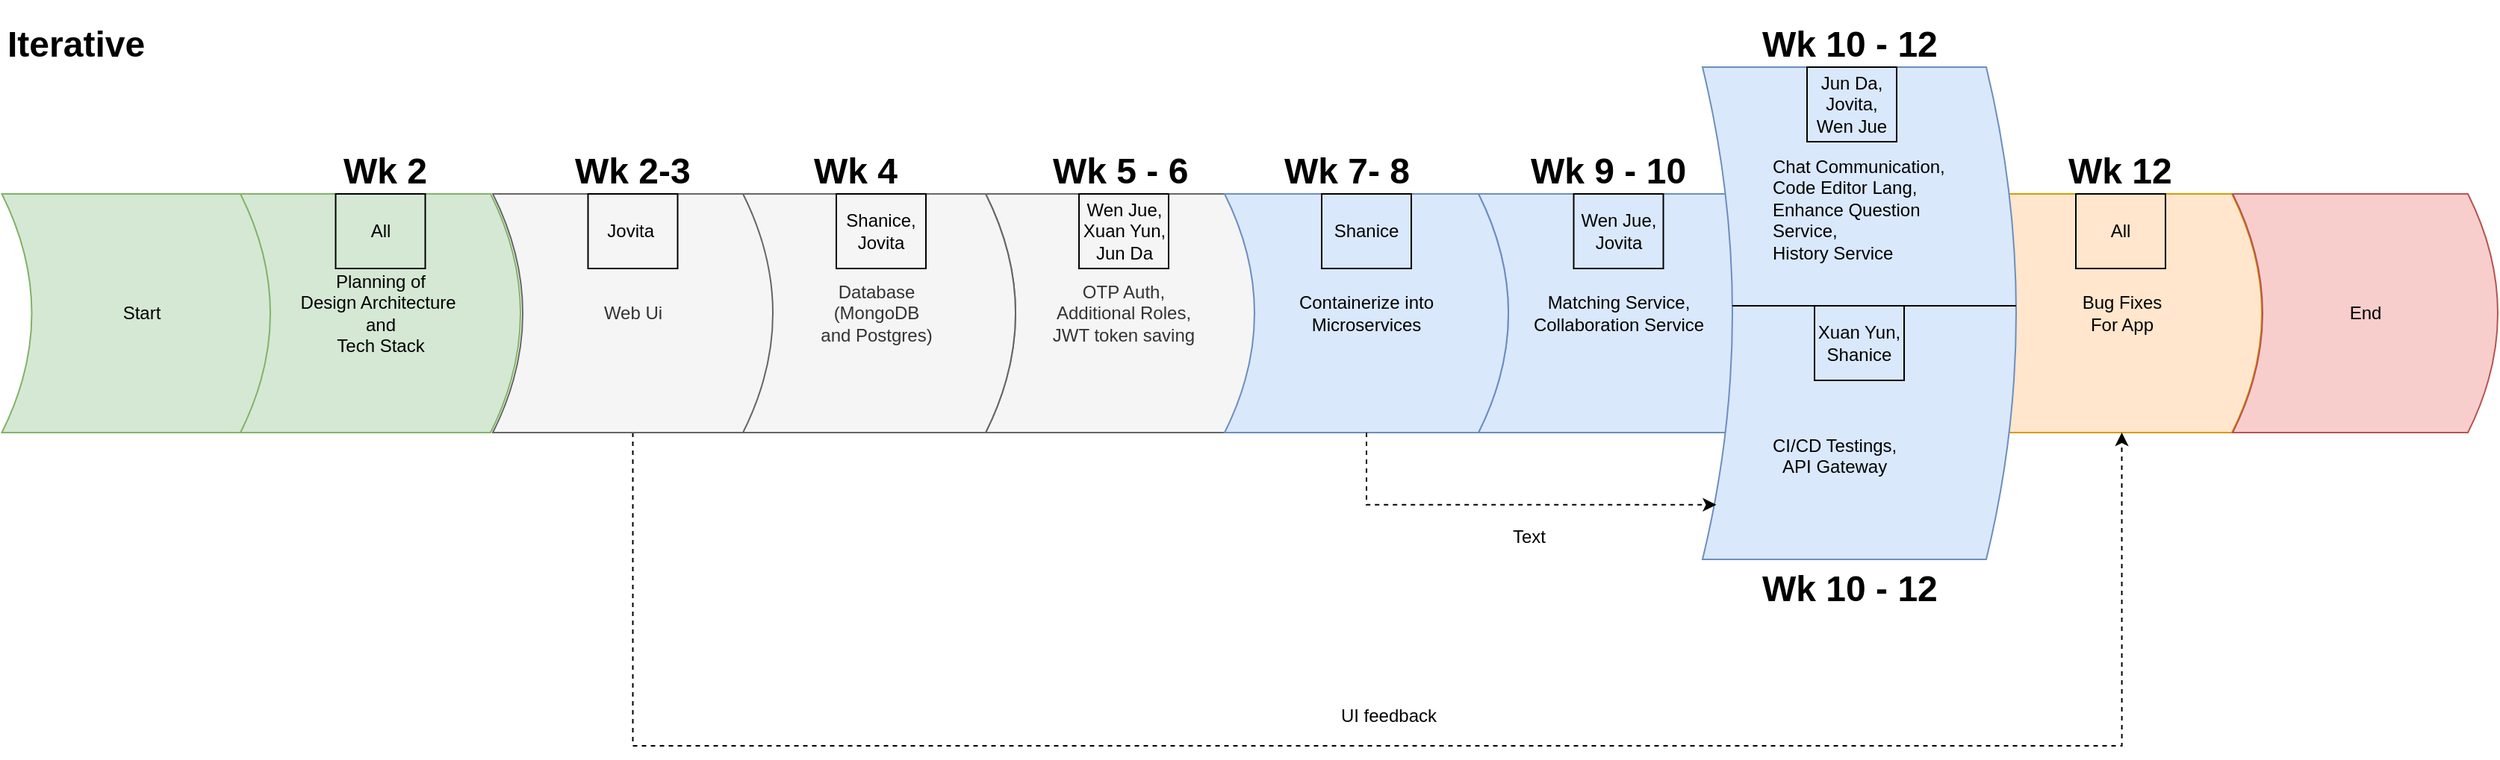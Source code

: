 <mxfile version="22.1.0" type="github">
  <diagram name="Page-1" id="80nqQ44Cof5NbJmEGg_A">
    <mxGraphModel dx="1900" dy="542" grid="1" gridSize="10" guides="1" tooltips="1" connect="1" arrows="1" fold="1" page="1" pageScale="1" pageWidth="850" pageHeight="1100" math="0" shadow="0">
      <root>
        <mxCell id="0" />
        <mxCell id="1" parent="0" />
        <mxCell id="G8VuwQCp07MFnge5ML-9-33" value="Bug Fixes&lt;br&gt;For App" style="shape=dataStorage;whiteSpace=wrap;html=1;fixedSize=1;flipH=1;fillColor=#ffe6cc;strokeColor=#d79b00;" vertex="1" parent="1">
          <mxGeometry x="877" y="200" width="187.5" height="160" as="geometry" />
        </mxCell>
        <mxCell id="G8VuwQCp07MFnge5ML-9-31" value="Matching Service,&lt;br style=&quot;border-color: var(--border-color);&quot;&gt;&lt;span style=&quot;border-color: var(--border-color);&quot;&gt;Collaboration Service&lt;/span&gt;" style="shape=dataStorage;whiteSpace=wrap;html=1;fixedSize=1;flipH=1;fillColor=#dae8fc;strokeColor=#6c8ebf;" vertex="1" parent="1">
          <mxGeometry x="540" y="200" width="187.5" height="160" as="geometry" />
        </mxCell>
        <mxCell id="G8VuwQCp07MFnge5ML-9-14" value="OTP Auth,&lt;br&gt;Additional Roles,&lt;br&gt;JWT token saving" style="shape=dataStorage;whiteSpace=wrap;html=1;fixedSize=1;flipH=1;fillColor=#f5f5f5;fontColor=#333333;strokeColor=#666666;" vertex="1" parent="1">
          <mxGeometry x="210" y="200" width="185" height="160" as="geometry" />
        </mxCell>
        <mxCell id="G8VuwQCp07MFnge5ML-9-15" value="Containerize into&lt;br&gt;Microservices" style="shape=dataStorage;whiteSpace=wrap;html=1;fixedSize=1;flipH=1;fillColor=#dae8fc;strokeColor=#6c8ebf;" vertex="1" parent="1">
          <mxGeometry x="370" y="200" width="190" height="160" as="geometry" />
        </mxCell>
        <mxCell id="G8VuwQCp07MFnge5ML-9-16" value="" style="shape=dataStorage;whiteSpace=wrap;html=1;fixedSize=1;flipH=1;size=20;fillColor=#dae8fc;strokeColor=#6c8ebf;" vertex="1" parent="1">
          <mxGeometry x="690" y="115" width="210" height="330" as="geometry" />
        </mxCell>
        <mxCell id="G8VuwQCp07MFnge5ML-9-20" value="UI feedback" style="text;html=1;strokeColor=none;fillColor=none;align=center;verticalAlign=middle;whiteSpace=wrap;rounded=0;" vertex="1" parent="1">
          <mxGeometry x="435" y="535" width="90" height="30" as="geometry" />
        </mxCell>
        <mxCell id="G8VuwQCp07MFnge5ML-9-13" value="Database&lt;br&gt;(MongoDB &lt;br&gt;and Postgres)" style="shape=dataStorage;whiteSpace=wrap;html=1;fixedSize=1;flipH=1;fillColor=#f5f5f5;fontColor=#333333;strokeColor=#666666;" vertex="1" parent="1">
          <mxGeometry x="42.5" y="200" width="187.5" height="160" as="geometry" />
        </mxCell>
        <mxCell id="G8VuwQCp07MFnge5ML-9-48" style="edgeStyle=orthogonalEdgeStyle;rounded=0;orthogonalLoop=1;jettySize=auto;html=1;entryX=0.5;entryY=1;entryDx=0;entryDy=0;dashed=1;" edge="1" parent="1" source="G8VuwQCp07MFnge5ML-9-7" target="G8VuwQCp07MFnge5ML-9-33">
          <mxGeometry relative="1" as="geometry">
            <Array as="points">
              <mxPoint x="-26" y="570" />
              <mxPoint x="971" y="570" />
            </Array>
          </mxGeometry>
        </mxCell>
        <mxCell id="G8VuwQCp07MFnge5ML-9-7" value="Web Ui" style="shape=dataStorage;whiteSpace=wrap;html=1;fixedSize=1;flipH=1;fillColor=#f5f5f5;fontColor=#333333;strokeColor=#666666;" vertex="1" parent="1">
          <mxGeometry x="-120" y="200" width="187.5" height="160" as="geometry" />
        </mxCell>
        <mxCell id="G8VuwQCp07MFnge5ML-9-23" value="Jovita&amp;nbsp;" style="text;html=1;strokeColor=default;fillColor=none;align=center;verticalAlign=middle;whiteSpace=wrap;rounded=0;" vertex="1" parent="1">
          <mxGeometry x="-56.25" y="200" width="60" height="50" as="geometry" />
        </mxCell>
        <mxCell id="G8VuwQCp07MFnge5ML-9-22" value="Shanice,&lt;br&gt;Jovita" style="text;html=1;strokeColor=default;fillColor=none;align=center;verticalAlign=middle;whiteSpace=wrap;rounded=0;" vertex="1" parent="1">
          <mxGeometry x="110" y="200" width="60" height="50" as="geometry" />
        </mxCell>
        <mxCell id="G8VuwQCp07MFnge5ML-9-24" value="Wen Jue,&lt;br&gt;Xuan Yun,&lt;br&gt;Jun Da" style="text;html=1;strokeColor=default;fillColor=none;align=center;verticalAlign=middle;whiteSpace=wrap;rounded=0;" vertex="1" parent="1">
          <mxGeometry x="272.5" y="200" width="60" height="50" as="geometry" />
        </mxCell>
        <mxCell id="G8VuwQCp07MFnge5ML-9-25" value="Shanice" style="text;html=1;strokeColor=default;fillColor=none;align=center;verticalAlign=middle;whiteSpace=wrap;rounded=0;" vertex="1" parent="1">
          <mxGeometry x="435" y="200" width="60" height="50" as="geometry" />
        </mxCell>
        <mxCell id="G8VuwQCp07MFnge5ML-9-26" value="Jun Da,&lt;br style=&quot;border-color: var(--border-color);&quot;&gt;Jovita,&lt;br style=&quot;border-color: var(--border-color);&quot;&gt;Wen Jue" style="text;html=1;strokeColor=default;fillColor=none;align=center;verticalAlign=middle;whiteSpace=wrap;rounded=0;" vertex="1" parent="1">
          <mxGeometry x="760" y="115" width="60" height="50" as="geometry" />
        </mxCell>
        <mxCell id="G8VuwQCp07MFnge5ML-9-27" value="Xuan Yun,&lt;br&gt;Shanice" style="text;html=1;strokeColor=default;fillColor=none;align=center;verticalAlign=middle;whiteSpace=wrap;rounded=0;" vertex="1" parent="1">
          <mxGeometry x="765" y="275" width="60" height="50" as="geometry" />
        </mxCell>
        <mxCell id="G8VuwQCp07MFnge5ML-9-28" value="" style="endArrow=none;html=1;rounded=0;entryX=1;entryY=0.5;entryDx=0;entryDy=0;startSize=6;endSize=6;" edge="1" parent="1">
          <mxGeometry width="50" height="50" relative="1" as="geometry">
            <mxPoint x="710" y="275" as="sourcePoint" />
            <mxPoint x="900" y="275" as="targetPoint" />
          </mxGeometry>
        </mxCell>
        <mxCell id="G8VuwQCp07MFnge5ML-9-29" value="Chat Communication,&lt;br style=&quot;border-color: var(--border-color); text-align: center;&quot;&gt;&lt;span style=&quot;text-align: center;&quot;&gt;Code Editor Lang,&lt;/span&gt;&lt;br style=&quot;border-color: var(--border-color); text-align: center;&quot;&gt;&lt;span style=&quot;text-align: center;&quot;&gt;Enhance Question Service,&lt;/span&gt;&lt;br style=&quot;border-color: var(--border-color); text-align: center;&quot;&gt;&lt;span style=&quot;text-align: center;&quot;&gt;History Service&lt;/span&gt;" style="text;whiteSpace=wrap;html=1;" vertex="1" parent="1">
          <mxGeometry x="735" y="168" width="120" height="50" as="geometry" />
        </mxCell>
        <mxCell id="G8VuwQCp07MFnge5ML-9-30" value="&lt;div style=&quot;text-align: center;&quot;&gt;&lt;span style=&quot;background-color: initial;&quot;&gt;CI/CD Testings,&lt;/span&gt;&lt;/div&gt;&lt;div style=&quot;text-align: center;&quot;&gt;&lt;span style=&quot;background-color: initial;&quot;&gt;API Gateway&lt;/span&gt;&lt;/div&gt;" style="text;whiteSpace=wrap;html=1;" vertex="1" parent="1">
          <mxGeometry x="735" y="355" width="120" height="50" as="geometry" />
        </mxCell>
        <mxCell id="G8VuwQCp07MFnge5ML-9-34" value="Start" style="shape=dataStorage;whiteSpace=wrap;html=1;fixedSize=1;flipH=1;fillColor=#d5e8d4;strokeColor=#82b366;" vertex="1" parent="1">
          <mxGeometry x="-448.75" y="200" width="187.5" height="160" as="geometry" />
        </mxCell>
        <mxCell id="G8VuwQCp07MFnge5ML-9-35" value="&lt;h1&gt;Wk 2-3&lt;/h1&gt;" style="text;html=1;strokeColor=none;fillColor=none;spacing=5;spacingTop=-20;whiteSpace=wrap;overflow=hidden;rounded=0;" vertex="1" parent="1">
          <mxGeometry x="-70" y="165" width="190" height="120" as="geometry" />
        </mxCell>
        <mxCell id="G8VuwQCp07MFnge5ML-9-36" value="&lt;h1&gt;Wk 4&lt;/h1&gt;" style="text;html=1;strokeColor=none;fillColor=none;spacing=5;spacingTop=-20;whiteSpace=wrap;overflow=hidden;rounded=0;" vertex="1" parent="1">
          <mxGeometry x="90" y="165" width="190" height="120" as="geometry" />
        </mxCell>
        <mxCell id="G8VuwQCp07MFnge5ML-9-37" value="&lt;h1&gt;Wk 5 - 6&lt;/h1&gt;" style="text;html=1;strokeColor=none;fillColor=none;spacing=5;spacingTop=-20;whiteSpace=wrap;overflow=hidden;rounded=0;" vertex="1" parent="1">
          <mxGeometry x="250" y="165" width="100" height="35" as="geometry" />
        </mxCell>
        <mxCell id="G8VuwQCp07MFnge5ML-9-38" value="&lt;h1&gt;Wk 7- 8&lt;/h1&gt;" style="text;html=1;strokeColor=none;fillColor=none;spacing=5;spacingTop=-20;whiteSpace=wrap;overflow=hidden;rounded=0;" vertex="1" parent="1">
          <mxGeometry x="405" y="165" width="190" height="120" as="geometry" />
        </mxCell>
        <mxCell id="G8VuwQCp07MFnge5ML-9-40" value="&lt;h1&gt;Wk 10 - 12&lt;/h1&gt;" style="text;html=1;strokeColor=none;fillColor=none;spacing=5;spacingTop=-20;whiteSpace=wrap;overflow=hidden;rounded=0;" vertex="1" parent="1">
          <mxGeometry x="725" y="80" width="130" height="35" as="geometry" />
        </mxCell>
        <mxCell id="G8VuwQCp07MFnge5ML-9-41" value="&lt;h1&gt;Wk 9 - 10&lt;/h1&gt;" style="text;html=1;strokeColor=none;fillColor=none;spacing=5;spacingTop=-20;whiteSpace=wrap;overflow=hidden;rounded=0;" vertex="1" parent="1">
          <mxGeometry x="570.13" y="165" width="127.25" height="35" as="geometry" />
        </mxCell>
        <mxCell id="G8VuwQCp07MFnge5ML-9-42" value="&lt;h1 style=&quot;border-color: var(--border-color);&quot;&gt;Wk 10 - 12&lt;/h1&gt;" style="text;html=1;strokeColor=none;fillColor=none;spacing=5;spacingTop=-20;whiteSpace=wrap;overflow=hidden;rounded=0;" vertex="1" parent="1">
          <mxGeometry x="725" y="445" width="135" height="35" as="geometry" />
        </mxCell>
        <mxCell id="G8VuwQCp07MFnge5ML-9-44" value="Wen Jue,&lt;br&gt;Jovita" style="text;html=1;strokeColor=default;fillColor=none;align=center;verticalAlign=middle;whiteSpace=wrap;rounded=0;" vertex="1" parent="1">
          <mxGeometry x="603.76" y="200" width="60" height="50" as="geometry" />
        </mxCell>
        <mxCell id="G8VuwQCp07MFnge5ML-9-45" value="&lt;h1&gt;Wk 12&lt;/h1&gt;" style="text;html=1;strokeColor=none;fillColor=none;spacing=5;spacingTop=-20;whiteSpace=wrap;overflow=hidden;rounded=0;" vertex="1" parent="1">
          <mxGeometry x="930" y="165" width="80" height="35" as="geometry" />
        </mxCell>
        <mxCell id="G8VuwQCp07MFnge5ML-9-46" value="End" style="shape=dataStorage;whiteSpace=wrap;html=1;fixedSize=1;flipH=1;fillColor=#f8cecc;strokeColor=#b85450;" vertex="1" parent="1">
          <mxGeometry x="1045" y="200" width="177.5" height="160" as="geometry" />
        </mxCell>
        <mxCell id="G8VuwQCp07MFnge5ML-9-50" value="&lt;h1&gt;Iterative&lt;/h1&gt;" style="text;html=1;strokeColor=none;fillColor=none;spacing=5;spacingTop=-20;whiteSpace=wrap;overflow=hidden;rounded=0;" vertex="1" parent="1">
          <mxGeometry x="-450" y="80" width="190" height="120" as="geometry" />
        </mxCell>
        <mxCell id="G8VuwQCp07MFnge5ML-9-51" style="edgeStyle=orthogonalEdgeStyle;rounded=0;orthogonalLoop=1;jettySize=auto;html=1;entryX=0.956;entryY=0.889;entryDx=0;entryDy=0;entryPerimeter=0;dashed=1;" edge="1" parent="1" source="G8VuwQCp07MFnge5ML-9-15" target="G8VuwQCp07MFnge5ML-9-16">
          <mxGeometry relative="1" as="geometry">
            <Array as="points">
              <mxPoint x="465" y="408" />
            </Array>
          </mxGeometry>
        </mxCell>
        <mxCell id="G8VuwQCp07MFnge5ML-9-52" value="Text" style="text;html=1;strokeColor=none;fillColor=none;align=center;verticalAlign=middle;whiteSpace=wrap;rounded=0;" vertex="1" parent="1">
          <mxGeometry x="543.76" y="415" width="60" height="30" as="geometry" />
        </mxCell>
        <mxCell id="G8VuwQCp07MFnge5ML-9-53" value="Planning of&lt;br&gt;Design Architecture&amp;nbsp;&lt;br&gt;and&lt;br&gt;Tech Stack" style="shape=dataStorage;whiteSpace=wrap;html=1;fixedSize=1;flipH=1;fillColor=#d5e8d4;strokeColor=#82b366;" vertex="1" parent="1">
          <mxGeometry x="-289" y="200" width="187.5" height="160" as="geometry" />
        </mxCell>
        <mxCell id="G8VuwQCp07MFnge5ML-9-54" value="&lt;h1&gt;Wk 2&lt;/h1&gt;" style="text;html=1;strokeColor=none;fillColor=none;spacing=5;spacingTop=-20;whiteSpace=wrap;overflow=hidden;rounded=0;" vertex="1" parent="1">
          <mxGeometry x="-225.25" y="165" width="190" height="120" as="geometry" />
        </mxCell>
        <mxCell id="G8VuwQCp07MFnge5ML-9-55" value="All" style="text;html=1;strokeColor=default;fillColor=none;align=center;verticalAlign=middle;whiteSpace=wrap;rounded=0;" vertex="1" parent="1">
          <mxGeometry x="-225.25" y="200" width="60" height="50" as="geometry" />
        </mxCell>
        <mxCell id="G8VuwQCp07MFnge5ML-9-56" value="All" style="text;html=1;strokeColor=default;fillColor=none;align=center;verticalAlign=middle;whiteSpace=wrap;rounded=0;" vertex="1" parent="1">
          <mxGeometry x="940" y="200" width="60" height="50" as="geometry" />
        </mxCell>
      </root>
    </mxGraphModel>
  </diagram>
</mxfile>
